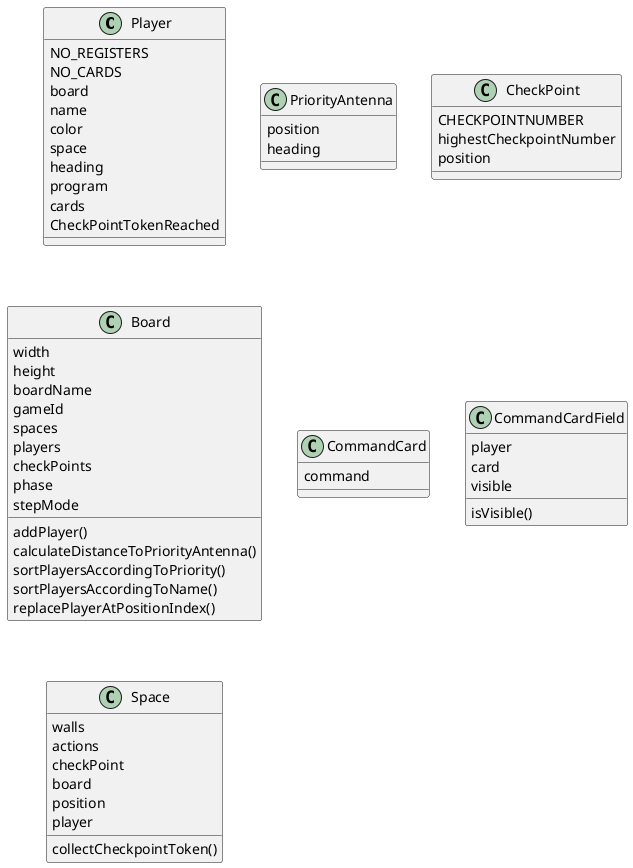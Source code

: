 @startuml
'https://plantuml.com/class-diagram

class Player {
        NO_REGISTERS
        NO_CARDS
        board
        name
        color
        space
        heading
        program
        cards
        CheckPointTokenReached
}

class PriorityAntenna {
    position
    heading
}

class CheckPoint {
    CHECKPOINTNUMBER
    highestCheckpointNumber
    position
}

class Board {
    width
    height
    boardName
    gameId
    spaces
    players
    checkPoints
    phase
    stepMode

    addPlayer()
    calculateDistanceToPriorityAntenna()
    sortPlayersAccordingToPriority()
    sortPlayersAccordingToName()
    replacePlayerAtPositionIndex()
}

class CommandCard {
    command
}

class CommandCardField {
    player
    card
    visible

    isVisible()
}

class Space {
    walls
    actions
    checkPoint
    board
    position
    player

    collectCheckpointToken()
}

@enduml